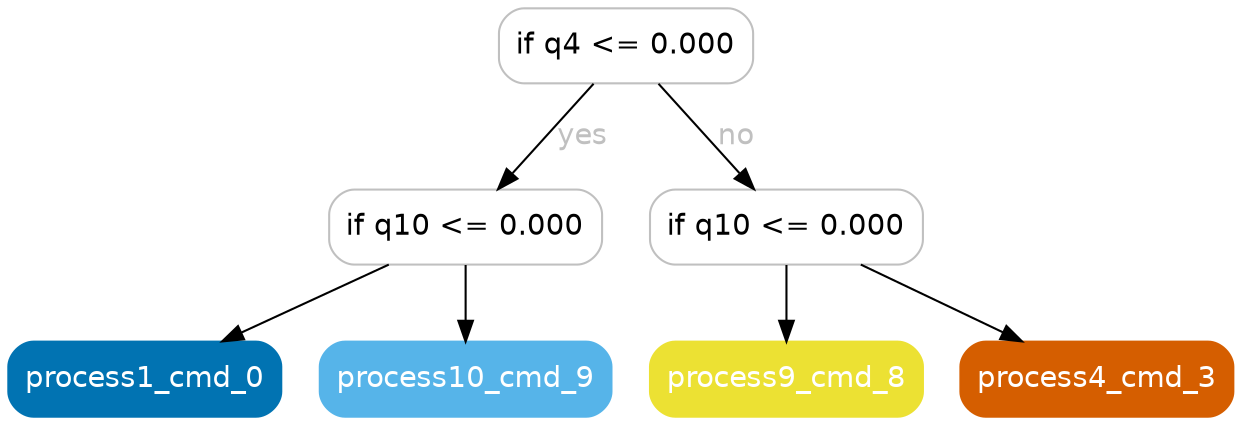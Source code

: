 digraph Tree {
	graph [bb="0,0,588,196"];
	node [color=gray,
		fillcolor=white,
		fontname=helvetica,
		label="\N",
		shape=box,
		style="filled, rounded"
	];
	edge [fontname=helvetica];
	0	[height=0.5,
		label="if q4 <= 0.000",
		pos="296.5,178",
		width=1.6944];
	1	[height=0.5,
		label="if q10 <= 0.000",
		pos="219.5,91",
		width=1.8194];
	0 -> 1	[fontcolor=gray,
		label=yes,
		lp="276,134.5",
		pos="e,235.06,109.18 280.92,159.8 269.75,147.47 254.54,130.68 242.05,116.89"];
	4	[height=0.5,
		label="if q10 <= 0.000",
		pos="373.5,91",
		width=1.8194];
	0 -> 4	[fontcolor=gray,
		label=no,
		lp="349.5,134.5",
		pos="e,357.94,109.18 312.08,159.8 323.25,147.47 338.46,130.68 350.95,116.89"];
	2	[color="#0173b2",
		fillcolor="#0173b2",
		fontcolor=white,
		height=0.5,
		label=process1_cmd_0,
		pos="65.5,18",
		width=1.8194];
	1 -> 2	[fontcolor=gray,
		pos="e,102.62,36.114 182.61,72.994 161.34,63.186 134.4,50.766 111.72,40.311"];
	3	[color="#56b4e9",
		fillcolor="#56b4e9",
		fontcolor=white,
		height=0.5,
		label=process10_cmd_9,
		pos="219.5,18",
		width=1.9444];
	1 -> 3	[fontcolor=gray,
		pos="e,219.5,36.029 219.5,72.813 219.5,64.789 219.5,55.047 219.5,46.069"];
	5	[color="#ece133",
		fillcolor="#ece133",
		fontcolor=white,
		height=0.5,
		label=process9_cmd_8,
		pos="373.5,18",
		width=1.8194];
	4 -> 5	[fontcolor=gray,
		pos="e,373.5,36.029 373.5,72.813 373.5,64.789 373.5,55.047 373.5,46.069"];
	6	[color="#d55e00",
		fillcolor="#d55e00",
		fontcolor=white,
		height=0.5,
		label=process4_cmd_3,
		pos="522.5,18",
		width=1.8194];
	4 -> 6	[fontcolor=gray,
		pos="e,486.59,36.114 409.19,72.994 429.68,63.23 455.6,50.876 477.48,40.451"];
}
